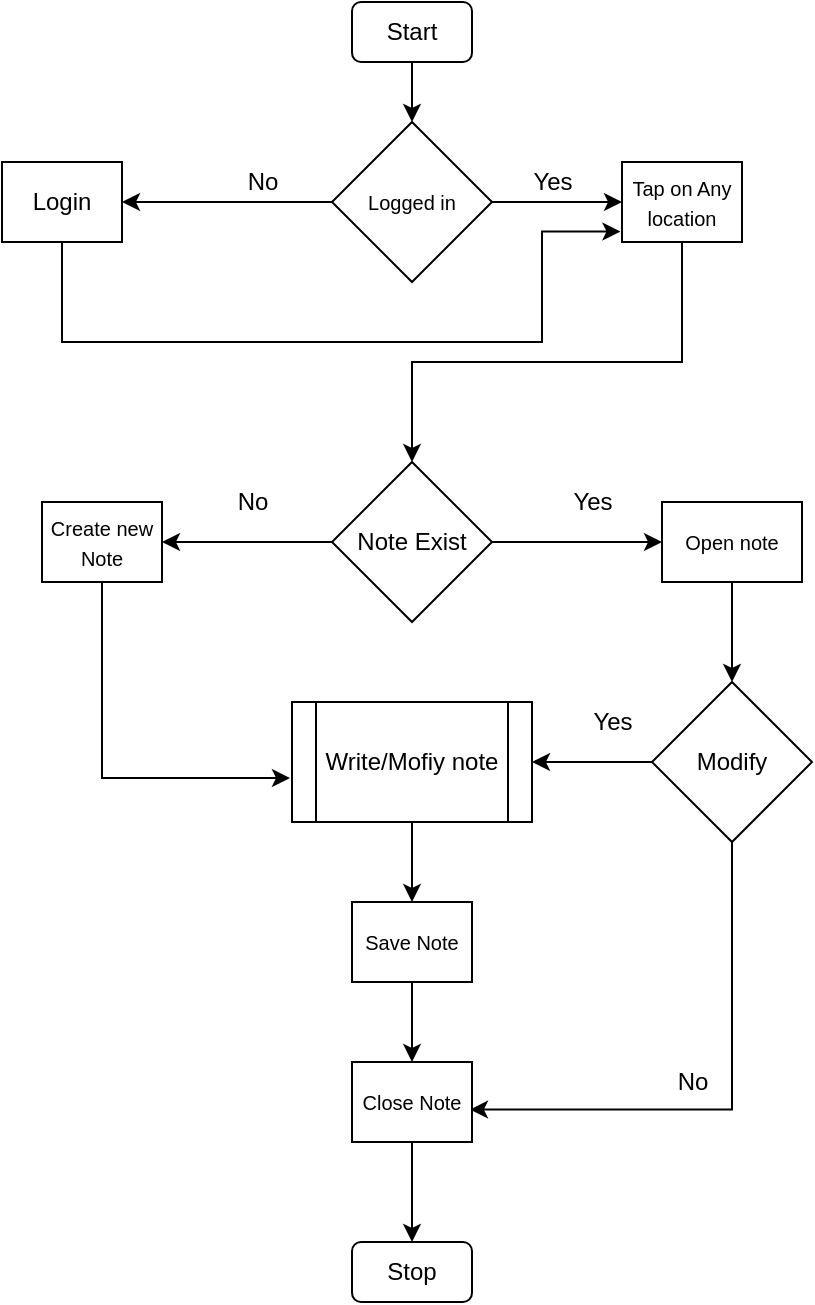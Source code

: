 <mxfile version="13.7.2" type="device"><diagram id="7jC7DxFRYZTSBgVSVGDX" name="Page-1"><mxGraphModel dx="1027" dy="618" grid="1" gridSize="10" guides="1" tooltips="1" connect="1" arrows="1" fold="1" page="1" pageScale="1" pageWidth="850" pageHeight="1100" math="0" shadow="0"><root><mxCell id="0"/><mxCell id="1" parent="0"/><mxCell id="28C1YbueDZE4ynupNQh1-5" value="" style="edgeStyle=orthogonalEdgeStyle;rounded=0;orthogonalLoop=1;jettySize=auto;html=1;" edge="1" parent="1" source="28C1YbueDZE4ynupNQh1-1" target="28C1YbueDZE4ynupNQh1-4"><mxGeometry relative="1" as="geometry"/></mxCell><mxCell id="28C1YbueDZE4ynupNQh1-1" value="Start" style="rounded=1;whiteSpace=wrap;html=1;" vertex="1" parent="1"><mxGeometry x="365" y="10" width="60" height="30" as="geometry"/></mxCell><mxCell id="28C1YbueDZE4ynupNQh1-7" value="" style="edgeStyle=orthogonalEdgeStyle;rounded=0;orthogonalLoop=1;jettySize=auto;html=1;" edge="1" parent="1" source="28C1YbueDZE4ynupNQh1-4" target="28C1YbueDZE4ynupNQh1-6"><mxGeometry relative="1" as="geometry"/></mxCell><mxCell id="28C1YbueDZE4ynupNQh1-13" value="" style="edgeStyle=orthogonalEdgeStyle;rounded=0;orthogonalLoop=1;jettySize=auto;html=1;" edge="1" parent="1" source="28C1YbueDZE4ynupNQh1-4" target="28C1YbueDZE4ynupNQh1-12"><mxGeometry relative="1" as="geometry"/></mxCell><mxCell id="28C1YbueDZE4ynupNQh1-4" value="&lt;font style=&quot;font-size: 10px&quot;&gt;Logged in&lt;/font&gt;" style="rhombus;whiteSpace=wrap;html=1;align=center;" vertex="1" parent="1"><mxGeometry x="355" y="70" width="80" height="80" as="geometry"/></mxCell><mxCell id="28C1YbueDZE4ynupNQh1-18" style="edgeStyle=orthogonalEdgeStyle;rounded=0;orthogonalLoop=1;jettySize=auto;html=1;entryX=-0.013;entryY=0.869;entryDx=0;entryDy=0;entryPerimeter=0;" edge="1" parent="1" source="28C1YbueDZE4ynupNQh1-6" target="28C1YbueDZE4ynupNQh1-12"><mxGeometry relative="1" as="geometry"><Array as="points"><mxPoint x="460" y="180"/><mxPoint x="460" y="125"/></Array></mxGeometry></mxCell><mxCell id="28C1YbueDZE4ynupNQh1-6" value="Login" style="rounded=0;whiteSpace=wrap;html=1;" vertex="1" parent="1"><mxGeometry x="190" y="90" width="60" height="40" as="geometry"/></mxCell><mxCell id="28C1YbueDZE4ynupNQh1-8" value="No" style="text;html=1;align=center;verticalAlign=middle;resizable=0;points=[];autosize=1;" vertex="1" parent="1"><mxGeometry x="305" y="90" width="30" height="20" as="geometry"/></mxCell><mxCell id="28C1YbueDZE4ynupNQh1-16" value="" style="edgeStyle=orthogonalEdgeStyle;rounded=0;orthogonalLoop=1;jettySize=auto;html=1;" edge="1" parent="1" source="28C1YbueDZE4ynupNQh1-12" target="28C1YbueDZE4ynupNQh1-15"><mxGeometry relative="1" as="geometry"><Array as="points"><mxPoint x="530" y="190"/><mxPoint x="395" y="190"/></Array></mxGeometry></mxCell><mxCell id="28C1YbueDZE4ynupNQh1-12" value="&lt;font style=&quot;font-size: 10px&quot;&gt;Tap on Any location&lt;/font&gt;" style="rounded=0;whiteSpace=wrap;html=1;" vertex="1" parent="1"><mxGeometry x="500" y="90" width="60" height="40" as="geometry"/></mxCell><mxCell id="28C1YbueDZE4ynupNQh1-14" value="Yes" style="text;html=1;align=center;verticalAlign=middle;resizable=0;points=[];autosize=1;" vertex="1" parent="1"><mxGeometry x="445" y="90" width="40" height="20" as="geometry"/></mxCell><mxCell id="28C1YbueDZE4ynupNQh1-19" value="" style="edgeStyle=orthogonalEdgeStyle;rounded=0;orthogonalLoop=1;jettySize=auto;html=1;" edge="1" parent="1" source="28C1YbueDZE4ynupNQh1-15" target="28C1YbueDZE4ynupNQh1-17"><mxGeometry relative="1" as="geometry"/></mxCell><mxCell id="28C1YbueDZE4ynupNQh1-22" value="" style="edgeStyle=orthogonalEdgeStyle;rounded=0;orthogonalLoop=1;jettySize=auto;html=1;" edge="1" parent="1" source="28C1YbueDZE4ynupNQh1-15" target="28C1YbueDZE4ynupNQh1-21"><mxGeometry relative="1" as="geometry"/></mxCell><mxCell id="28C1YbueDZE4ynupNQh1-15" value="Note Exist" style="rhombus;whiteSpace=wrap;html=1;rounded=0;" vertex="1" parent="1"><mxGeometry x="355" y="240" width="80" height="80" as="geometry"/></mxCell><mxCell id="28C1YbueDZE4ynupNQh1-30" style="edgeStyle=orthogonalEdgeStyle;rounded=0;orthogonalLoop=1;jettySize=auto;html=1;entryX=-0.008;entryY=0.627;entryDx=0;entryDy=0;entryPerimeter=0;" edge="1" parent="1" source="28C1YbueDZE4ynupNQh1-17" target="28C1YbueDZE4ynupNQh1-28"><mxGeometry relative="1" as="geometry"><Array as="points"><mxPoint x="240" y="398"/><mxPoint x="334" y="398"/></Array></mxGeometry></mxCell><mxCell id="28C1YbueDZE4ynupNQh1-17" value="&lt;font style=&quot;font-size: 10px&quot;&gt;Create new Note&lt;/font&gt;" style="rounded=0;whiteSpace=wrap;html=1;" vertex="1" parent="1"><mxGeometry x="210" y="260" width="60" height="40" as="geometry"/></mxCell><mxCell id="28C1YbueDZE4ynupNQh1-20" value="No" style="text;html=1;align=center;verticalAlign=middle;resizable=0;points=[];autosize=1;" vertex="1" parent="1"><mxGeometry x="300" y="250" width="30" height="20" as="geometry"/></mxCell><mxCell id="28C1YbueDZE4ynupNQh1-35" style="edgeStyle=orthogonalEdgeStyle;rounded=0;orthogonalLoop=1;jettySize=auto;html=1;entryX=0.5;entryY=0;entryDx=0;entryDy=0;" edge="1" parent="1" source="28C1YbueDZE4ynupNQh1-21" target="28C1YbueDZE4ynupNQh1-31"><mxGeometry relative="1" as="geometry"/></mxCell><mxCell id="28C1YbueDZE4ynupNQh1-21" value="&lt;font style=&quot;font-size: 10px&quot;&gt;Open note&lt;br&gt;&lt;/font&gt;" style="rounded=0;whiteSpace=wrap;html=1;align=center;" vertex="1" parent="1"><mxGeometry x="520" y="260" width="70" height="40" as="geometry"/></mxCell><mxCell id="28C1YbueDZE4ynupNQh1-23" value="Yes" style="text;html=1;align=center;verticalAlign=middle;resizable=0;points=[];autosize=1;" vertex="1" parent="1"><mxGeometry x="465" y="250" width="40" height="20" as="geometry"/></mxCell><mxCell id="28C1YbueDZE4ynupNQh1-41" style="edgeStyle=orthogonalEdgeStyle;rounded=0;orthogonalLoop=1;jettySize=auto;html=1;entryX=0.5;entryY=0;entryDx=0;entryDy=0;" edge="1" parent="1" source="28C1YbueDZE4ynupNQh1-28" target="28C1YbueDZE4ynupNQh1-40"><mxGeometry relative="1" as="geometry"/></mxCell><mxCell id="28C1YbueDZE4ynupNQh1-28" value="Write/Mofiy note" style="shape=process;whiteSpace=wrap;html=1;backgroundOutline=1;" vertex="1" parent="1"><mxGeometry x="335" y="360" width="120" height="60" as="geometry"/></mxCell><mxCell id="28C1YbueDZE4ynupNQh1-32" style="edgeStyle=orthogonalEdgeStyle;rounded=0;orthogonalLoop=1;jettySize=auto;html=1;" edge="1" parent="1" source="28C1YbueDZE4ynupNQh1-31" target="28C1YbueDZE4ynupNQh1-28"><mxGeometry relative="1" as="geometry"/></mxCell><mxCell id="28C1YbueDZE4ynupNQh1-49" style="edgeStyle=orthogonalEdgeStyle;rounded=0;orthogonalLoop=1;jettySize=auto;html=1;entryX=0.983;entryY=0.595;entryDx=0;entryDy=0;entryPerimeter=0;" edge="1" parent="1" source="28C1YbueDZE4ynupNQh1-31" target="28C1YbueDZE4ynupNQh1-47"><mxGeometry relative="1" as="geometry"><Array as="points"><mxPoint x="555" y="390"/><mxPoint x="555" y="564"/></Array></mxGeometry></mxCell><mxCell id="28C1YbueDZE4ynupNQh1-31" value="Modify" style="rhombus;whiteSpace=wrap;html=1;rounded=0;" vertex="1" parent="1"><mxGeometry x="515" y="350" width="80" height="80" as="geometry"/></mxCell><mxCell id="28C1YbueDZE4ynupNQh1-33" value="Yes" style="text;html=1;align=center;verticalAlign=middle;resizable=0;points=[];autosize=1;" vertex="1" parent="1"><mxGeometry x="475" y="360" width="40" height="20" as="geometry"/></mxCell><mxCell id="28C1YbueDZE4ynupNQh1-46" value="" style="edgeStyle=orthogonalEdgeStyle;rounded=0;orthogonalLoop=1;jettySize=auto;html=1;" edge="1" parent="1" source="28C1YbueDZE4ynupNQh1-40"><mxGeometry relative="1" as="geometry"><mxPoint x="395" y="540" as="targetPoint"/></mxGeometry></mxCell><mxCell id="28C1YbueDZE4ynupNQh1-40" value="&lt;font style=&quot;font-size: 10px&quot;&gt;Save Note&lt;/font&gt;" style="rounded=0;whiteSpace=wrap;html=1;" vertex="1" parent="1"><mxGeometry x="365" y="460" width="60" height="40" as="geometry"/></mxCell><mxCell id="28C1YbueDZE4ynupNQh1-53" style="edgeStyle=orthogonalEdgeStyle;rounded=0;orthogonalLoop=1;jettySize=auto;html=1;" edge="1" parent="1" source="28C1YbueDZE4ynupNQh1-47" target="28C1YbueDZE4ynupNQh1-52"><mxGeometry relative="1" as="geometry"/></mxCell><mxCell id="28C1YbueDZE4ynupNQh1-47" value="&lt;font style=&quot;font-size: 10px&quot;&gt;Close Note&lt;/font&gt;" style="rounded=0;whiteSpace=wrap;html=1;" vertex="1" parent="1"><mxGeometry x="365" y="540" width="60" height="40" as="geometry"/></mxCell><mxCell id="28C1YbueDZE4ynupNQh1-50" value="No" style="text;html=1;align=center;verticalAlign=middle;resizable=0;points=[];autosize=1;" vertex="1" parent="1"><mxGeometry x="520" y="540" width="30" height="20" as="geometry"/></mxCell><mxCell id="28C1YbueDZE4ynupNQh1-52" value="Stop" style="rounded=1;whiteSpace=wrap;html=1;" vertex="1" parent="1"><mxGeometry x="365" y="630" width="60" height="30" as="geometry"/></mxCell></root></mxGraphModel></diagram></mxfile>